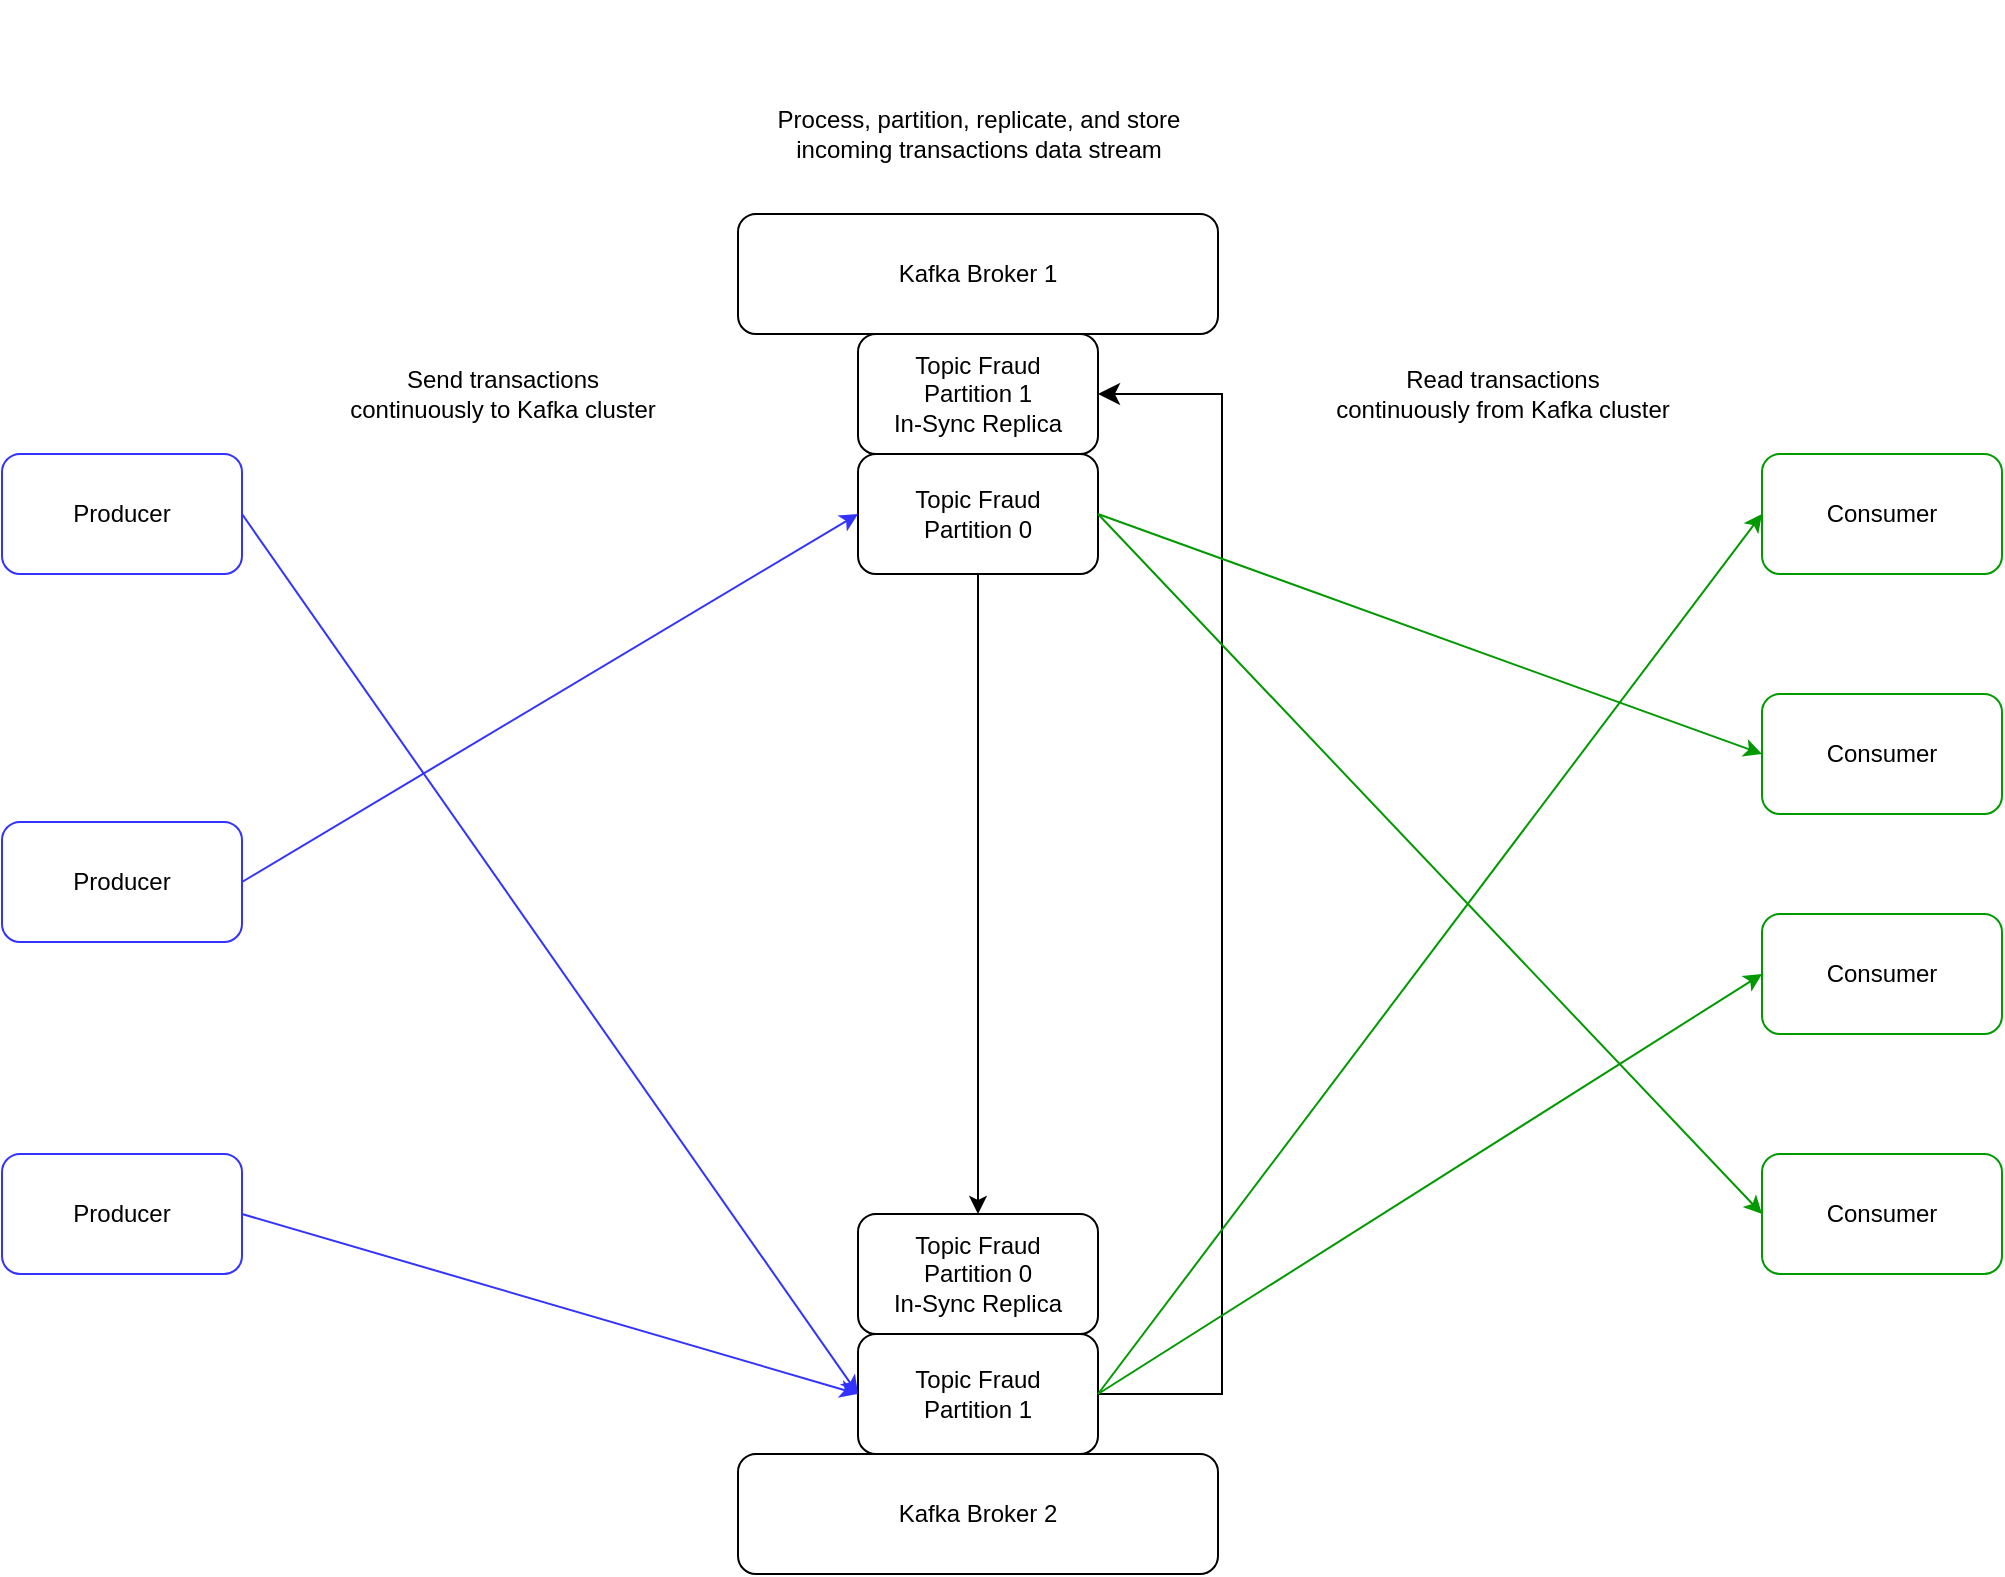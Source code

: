 <mxfile version="22.1.16" type="device">
  <diagram name="Seite-1" id="YpY-XhgHn_O2BCv8NfTr">
    <mxGraphModel dx="2314" dy="1156" grid="1" gridSize="10" guides="1" tooltips="1" connect="1" arrows="1" fold="1" page="1" pageScale="1" pageWidth="1169" pageHeight="827" math="0" shadow="0">
      <root>
        <mxCell id="0" />
        <mxCell id="1" parent="0" />
        <mxCell id="QEzqxZdG3EroJ6TDsT4L-1" value="Producer" style="rounded=1;whiteSpace=wrap;html=1;strokeColor=#3333FF;" parent="1" vertex="1">
          <mxGeometry x="80" y="257" width="120" height="60" as="geometry" />
        </mxCell>
        <mxCell id="QEzqxZdG3EroJ6TDsT4L-2" value="Producer" style="rounded=1;whiteSpace=wrap;html=1;strokeColor=#3333FF;" parent="1" vertex="1">
          <mxGeometry x="80" y="607" width="120" height="60" as="geometry" />
        </mxCell>
        <mxCell id="QEzqxZdG3EroJ6TDsT4L-4" value="Consumer" style="rounded=1;whiteSpace=wrap;html=1;strokeColor=#009900;" parent="1" vertex="1">
          <mxGeometry x="960" y="257" width="120" height="60" as="geometry" />
        </mxCell>
        <mxCell id="QEzqxZdG3EroJ6TDsT4L-5" value="Consumer" style="rounded=1;whiteSpace=wrap;html=1;strokeColor=#009900;" parent="1" vertex="1">
          <mxGeometry x="960" y="377" width="120" height="60" as="geometry" />
        </mxCell>
        <mxCell id="QEzqxZdG3EroJ6TDsT4L-6" value="Consumer" style="rounded=1;whiteSpace=wrap;html=1;strokeColor=#009900;" parent="1" vertex="1">
          <mxGeometry x="960" y="487" width="120" height="60" as="geometry" />
        </mxCell>
        <mxCell id="QEzqxZdG3EroJ6TDsT4L-7" value="Consumer" style="rounded=1;whiteSpace=wrap;html=1;strokeColor=#009900;" parent="1" vertex="1">
          <mxGeometry x="960" y="607" width="120" height="60" as="geometry" />
        </mxCell>
        <mxCell id="QEzqxZdG3EroJ6TDsT4L-8" value="Kafka Broker 1" style="rounded=1;whiteSpace=wrap;html=1;" parent="1" vertex="1">
          <mxGeometry x="448" y="137" width="240" height="60" as="geometry" />
        </mxCell>
        <mxCell id="QEzqxZdG3EroJ6TDsT4L-9" value="Topic Fraud&lt;br&gt;Partition 0" style="rounded=1;whiteSpace=wrap;html=1;" parent="1" vertex="1">
          <mxGeometry x="508" y="257" width="120" height="60" as="geometry" />
        </mxCell>
        <mxCell id="QEzqxZdG3EroJ6TDsT4L-10" value="Topic Fraud&lt;br&gt;Partition 1&lt;br&gt;In-Sync Replica" style="rounded=1;whiteSpace=wrap;html=1;" parent="1" vertex="1">
          <mxGeometry x="508" y="197" width="120" height="60" as="geometry" />
        </mxCell>
        <mxCell id="QEzqxZdG3EroJ6TDsT4L-11" value="Kafka Broker 2" style="rounded=1;whiteSpace=wrap;html=1;" parent="1" vertex="1">
          <mxGeometry x="448" y="757" width="240" height="60" as="geometry" />
        </mxCell>
        <mxCell id="QEzqxZdG3EroJ6TDsT4L-12" value="Topic Fraud&lt;br&gt;Partition 1" style="rounded=1;whiteSpace=wrap;html=1;" parent="1" vertex="1">
          <mxGeometry x="508" y="697" width="120" height="60" as="geometry" />
        </mxCell>
        <mxCell id="QEzqxZdG3EroJ6TDsT4L-13" value="Topic Fraud&lt;br&gt;Partition 0&lt;br&gt;In-Sync Replica" style="rounded=1;whiteSpace=wrap;html=1;" parent="1" vertex="1">
          <mxGeometry x="508" y="637" width="120" height="60" as="geometry" />
        </mxCell>
        <mxCell id="QEzqxZdG3EroJ6TDsT4L-14" value="" style="endArrow=classic;html=1;rounded=0;exitX=1;exitY=0.5;exitDx=0;exitDy=0;entryX=0;entryY=0.5;entryDx=0;entryDy=0;strokeColor=#3333FF;" parent="1" source="QEzqxZdG3EroJ6TDsT4L-1" target="QEzqxZdG3EroJ6TDsT4L-12" edge="1">
          <mxGeometry width="50" height="50" relative="1" as="geometry">
            <mxPoint x="580" y="437" as="sourcePoint" />
            <mxPoint x="560" y="487" as="targetPoint" />
          </mxGeometry>
        </mxCell>
        <mxCell id="QEzqxZdG3EroJ6TDsT4L-15" value="Producer" style="rounded=1;whiteSpace=wrap;html=1;strokeColor=#3333FF;" parent="1" vertex="1">
          <mxGeometry x="80" y="441" width="120" height="60" as="geometry" />
        </mxCell>
        <mxCell id="QEzqxZdG3EroJ6TDsT4L-16" value="" style="endArrow=classic;html=1;rounded=0;exitX=1;exitY=0.5;exitDx=0;exitDy=0;entryX=0;entryY=0.5;entryDx=0;entryDy=0;strokeColor=#3333FF;" parent="1" source="QEzqxZdG3EroJ6TDsT4L-15" target="QEzqxZdG3EroJ6TDsT4L-9" edge="1">
          <mxGeometry width="50" height="50" relative="1" as="geometry">
            <mxPoint x="240" y="407" as="sourcePoint" />
            <mxPoint x="589" y="511" as="targetPoint" />
          </mxGeometry>
        </mxCell>
        <mxCell id="QEzqxZdG3EroJ6TDsT4L-17" value="" style="endArrow=classic;html=1;rounded=0;entryX=0;entryY=0.5;entryDx=0;entryDy=0;exitX=1;exitY=0.5;exitDx=0;exitDy=0;strokeColor=#3333FF;" parent="1" source="QEzqxZdG3EroJ6TDsT4L-2" target="QEzqxZdG3EroJ6TDsT4L-12" edge="1">
          <mxGeometry width="50" height="50" relative="1" as="geometry">
            <mxPoint x="250" y="407" as="sourcePoint" />
            <mxPoint x="589" y="511" as="targetPoint" />
          </mxGeometry>
        </mxCell>
        <mxCell id="QEzqxZdG3EroJ6TDsT4L-23" value="" style="edgeStyle=elbowEdgeStyle;elbow=horizontal;endArrow=classic;html=1;curved=0;rounded=0;endSize=8;startSize=8;exitX=1;exitY=0.5;exitDx=0;exitDy=0;entryX=1;entryY=0.5;entryDx=0;entryDy=0;" parent="1" source="QEzqxZdG3EroJ6TDsT4L-12" target="QEzqxZdG3EroJ6TDsT4L-10" edge="1">
          <mxGeometry width="50" height="50" relative="1" as="geometry">
            <mxPoint x="520" y="447" as="sourcePoint" />
            <mxPoint x="570" y="397" as="targetPoint" />
            <Array as="points">
              <mxPoint x="690" y="487" />
            </Array>
          </mxGeometry>
        </mxCell>
        <mxCell id="QEzqxZdG3EroJ6TDsT4L-24" value="" style="endArrow=classic;html=1;rounded=0;exitX=1;exitY=0.5;exitDx=0;exitDy=0;entryX=0;entryY=0.5;entryDx=0;entryDy=0;strokeColor=#009900;" parent="1" source="QEzqxZdG3EroJ6TDsT4L-12" target="QEzqxZdG3EroJ6TDsT4L-4" edge="1">
          <mxGeometry width="50" height="50" relative="1" as="geometry">
            <mxPoint x="240" y="297" as="sourcePoint" />
            <mxPoint x="589" y="511" as="targetPoint" />
          </mxGeometry>
        </mxCell>
        <mxCell id="QEzqxZdG3EroJ6TDsT4L-25" value="" style="endArrow=classic;html=1;rounded=0;exitX=1;exitY=0.5;exitDx=0;exitDy=0;entryX=0;entryY=0.5;entryDx=0;entryDy=0;strokeColor=#009900;" parent="1" source="QEzqxZdG3EroJ6TDsT4L-9" target="QEzqxZdG3EroJ6TDsT4L-5" edge="1">
          <mxGeometry width="50" height="50" relative="1" as="geometry">
            <mxPoint x="709" y="511" as="sourcePoint" />
            <mxPoint x="910" y="287" as="targetPoint" />
          </mxGeometry>
        </mxCell>
        <mxCell id="QEzqxZdG3EroJ6TDsT4L-26" value="" style="endArrow=classic;html=1;rounded=0;exitX=1;exitY=0.5;exitDx=0;exitDy=0;entryX=0;entryY=0.5;entryDx=0;entryDy=0;strokeColor=#009900;" parent="1" source="QEzqxZdG3EroJ6TDsT4L-12" target="QEzqxZdG3EroJ6TDsT4L-6" edge="1">
          <mxGeometry width="50" height="50" relative="1" as="geometry">
            <mxPoint x="719" y="521" as="sourcePoint" />
            <mxPoint x="920" y="297" as="targetPoint" />
          </mxGeometry>
        </mxCell>
        <mxCell id="QEzqxZdG3EroJ6TDsT4L-27" value="" style="endArrow=classic;html=1;rounded=0;exitX=1;exitY=0.5;exitDx=0;exitDy=0;entryX=0;entryY=0.5;entryDx=0;entryDy=0;strokeColor=#009900;" parent="1" source="QEzqxZdG3EroJ6TDsT4L-9" target="QEzqxZdG3EroJ6TDsT4L-7" edge="1">
          <mxGeometry width="50" height="50" relative="1" as="geometry">
            <mxPoint x="729" y="531" as="sourcePoint" />
            <mxPoint x="930" y="307" as="targetPoint" />
          </mxGeometry>
        </mxCell>
        <mxCell id="QEzqxZdG3EroJ6TDsT4L-28" value="" style="endArrow=classic;html=1;rounded=0;exitX=0.5;exitY=1;exitDx=0;exitDy=0;entryX=0.5;entryY=0;entryDx=0;entryDy=0;" parent="1" source="QEzqxZdG3EroJ6TDsT4L-9" target="QEzqxZdG3EroJ6TDsT4L-13" edge="1">
          <mxGeometry width="50" height="50" relative="1" as="geometry">
            <mxPoint x="490" y="497" as="sourcePoint" />
            <mxPoint x="600" y="617" as="targetPoint" />
          </mxGeometry>
        </mxCell>
        <mxCell id="QEzqxZdG3EroJ6TDsT4L-32" value="Send transactions&lt;br&gt;continuously to Kafka cluster" style="text;html=1;align=center;verticalAlign=middle;resizable=0;points=[];autosize=1;strokeColor=none;fillColor=none;" parent="1" vertex="1">
          <mxGeometry x="240" y="207" width="180" height="40" as="geometry" />
        </mxCell>
        <mxCell id="QEzqxZdG3EroJ6TDsT4L-33" value="Read transactions&lt;br&gt;continuously from Kafka cluster" style="text;html=1;align=center;verticalAlign=middle;resizable=0;points=[];autosize=1;strokeColor=none;fillColor=none;" parent="1" vertex="1">
          <mxGeometry x="735" y="207" width="190" height="40" as="geometry" />
        </mxCell>
        <mxCell id="QEzqxZdG3EroJ6TDsT4L-34" value="Process, partition, replicate, and store&lt;br&gt;incoming transactions data stream" style="text;html=1;align=center;verticalAlign=middle;resizable=0;points=[];autosize=1;strokeColor=none;fillColor=none;" parent="1" vertex="1">
          <mxGeometry x="458" y="77" width="220" height="40" as="geometry" />
        </mxCell>
        <mxCell id="trtpsHsNvDeJuktuZ78u-1" value="" style="shape=image;verticalLabelPosition=bottom;labelBackgroundColor=default;verticalAlign=top;aspect=fixed;imageAspect=0;image=https://datasolut.com/wp-content/uploads/2019/11/Apache_Spark_logo.svg.png;" vertex="1" parent="1">
          <mxGeometry x="100" y="197.0" width="80" height="41.67" as="geometry" />
        </mxCell>
        <mxCell id="trtpsHsNvDeJuktuZ78u-3" value="" style="shape=image;verticalLabelPosition=bottom;labelBackgroundColor=default;verticalAlign=top;aspect=fixed;imageAspect=0;image=https://datasolut.com/wp-content/uploads/2019/11/Apache_Spark_logo.svg.png;" vertex="1" parent="1">
          <mxGeometry x="980" y="197.0" width="80" height="41.67" as="geometry" />
        </mxCell>
        <mxCell id="trtpsHsNvDeJuktuZ78u-4" value="" style="shape=image;verticalLabelPosition=bottom;labelBackgroundColor=default;verticalAlign=top;aspect=fixed;imageAspect=0;image=https://static-00.iconduck.com/assets.00/kafka-icon-2048x935-cvu4503l.png;" vertex="1" parent="1">
          <mxGeometry x="523" y="30.0" width="90" height="41.1" as="geometry" />
        </mxCell>
      </root>
    </mxGraphModel>
  </diagram>
</mxfile>
